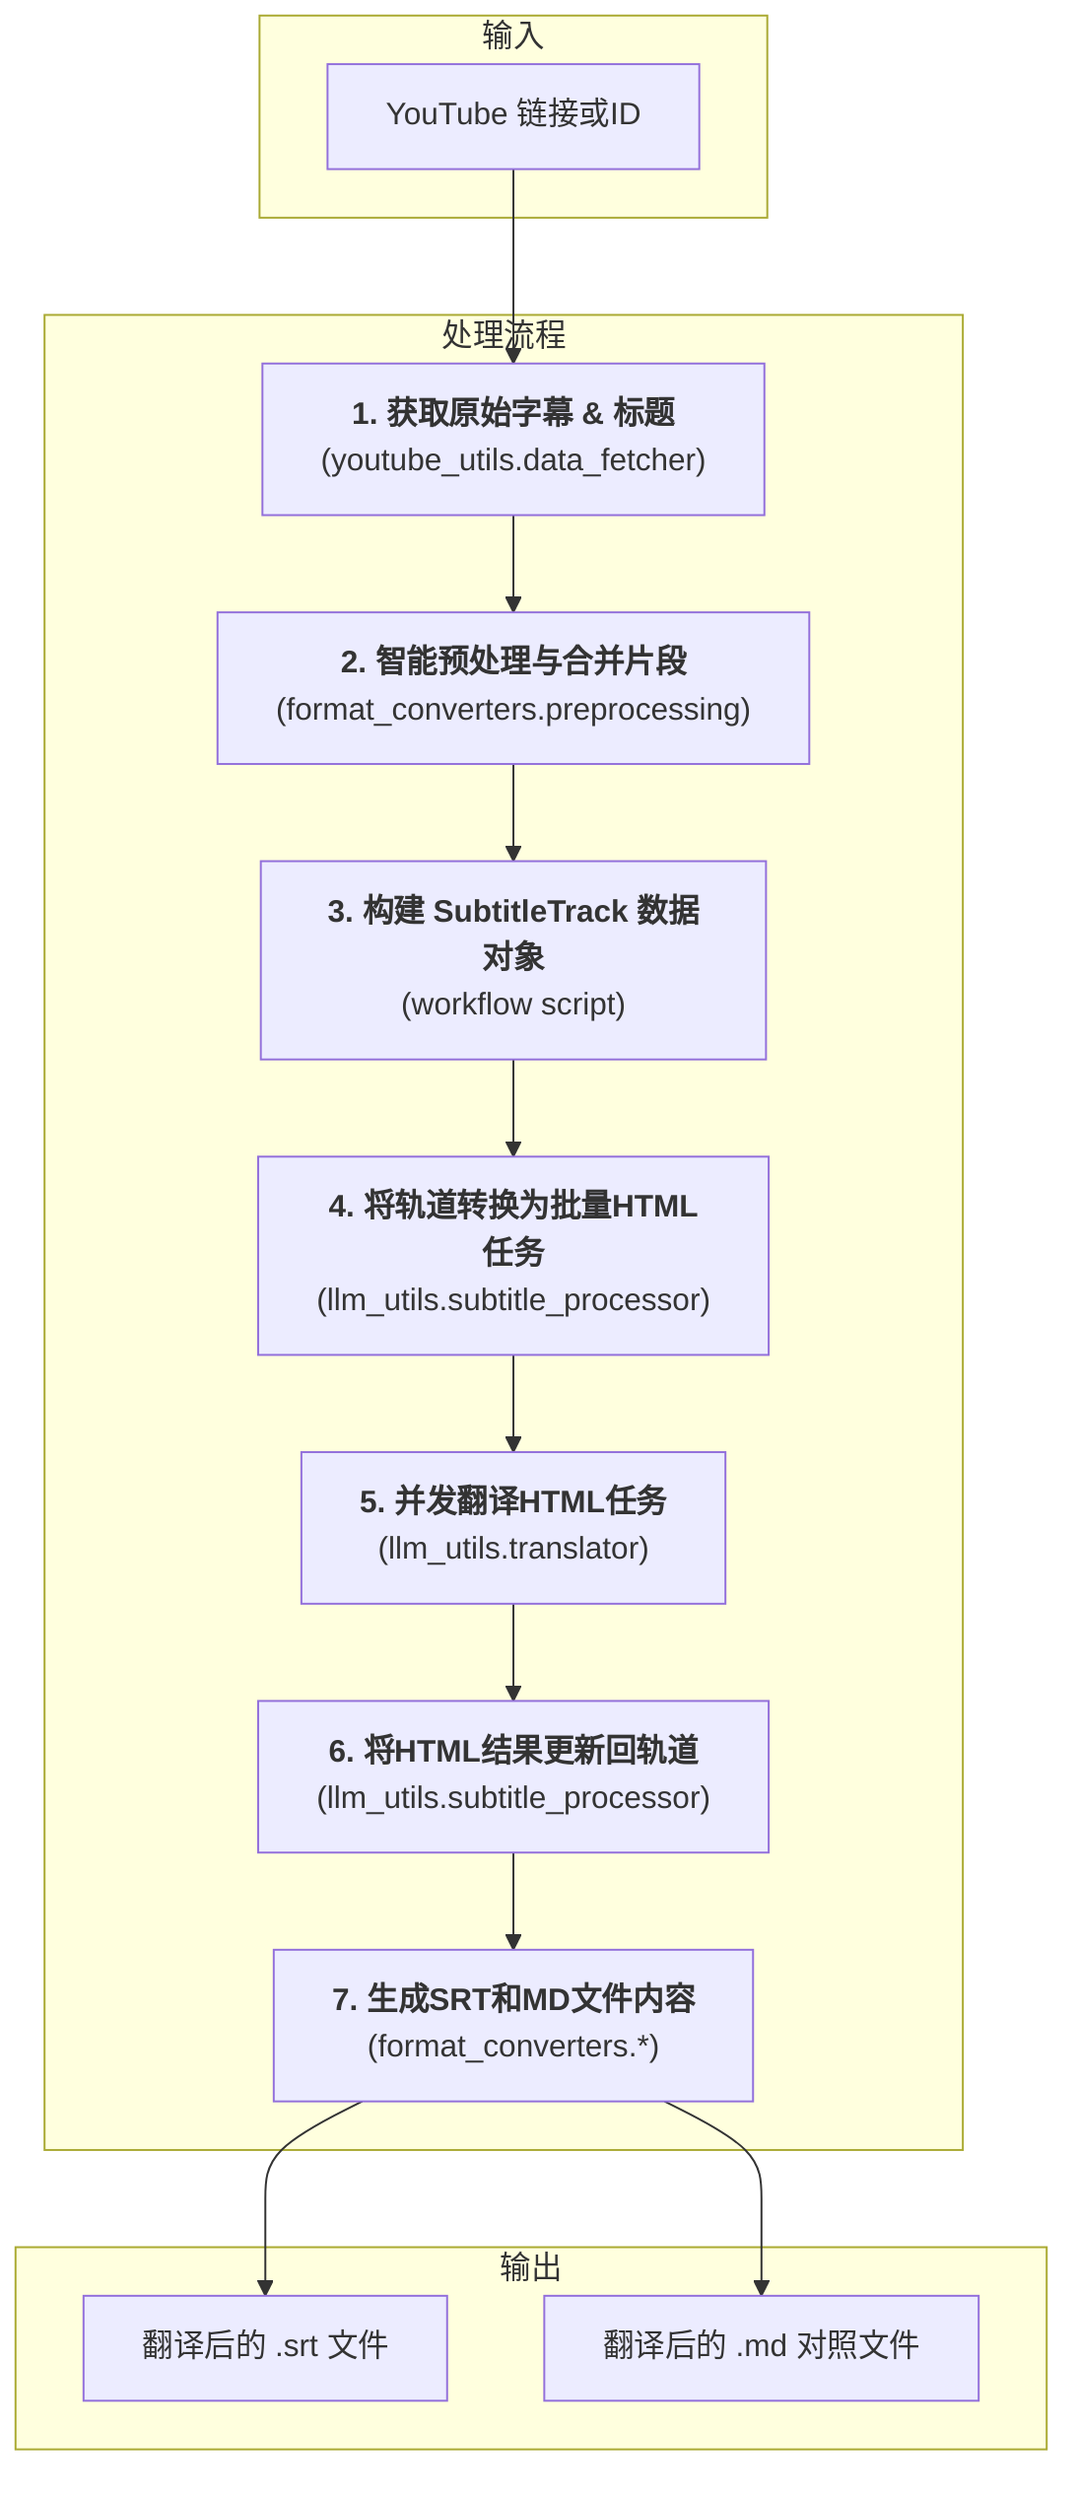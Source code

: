 graph TD;
    subgraph Input [输入]
        A[YouTube 链接或ID]
    end

    subgraph Processing [处理流程]
        B["<b>1. 获取原始字幕 & 标题</b><br>(youtube_utils.data_fetcher)"]
        B_plus["<b>2. 智能预处理与合并片段</b><br>(format_converters.preprocessing)"]
        C["<b>3. 构建 SubtitleTrack 数据对象</b><br>(workflow script)"]
        D["<b>4. 将轨道转换为批量HTML任务</b><br>(llm_utils.subtitle_processor)"]
        E["<b>5. 并发翻译HTML任务</b><br>(llm_utils.translator)"]
        F["<b>6. 将HTML结果更新回轨道</b><br>(llm_utils.subtitle_processor)"]
        G["<b>7. 生成SRT和MD文件内容</b><br>(format_converters.*)"]
    end

    subgraph Output [输出]
        H1[翻译后的 .srt 文件]
        H2[翻译后的 .md 对照文件]
    end

    A --> B --> B_plus --> C --> D --> E --> F --> G;
    G --> H1 & H2;